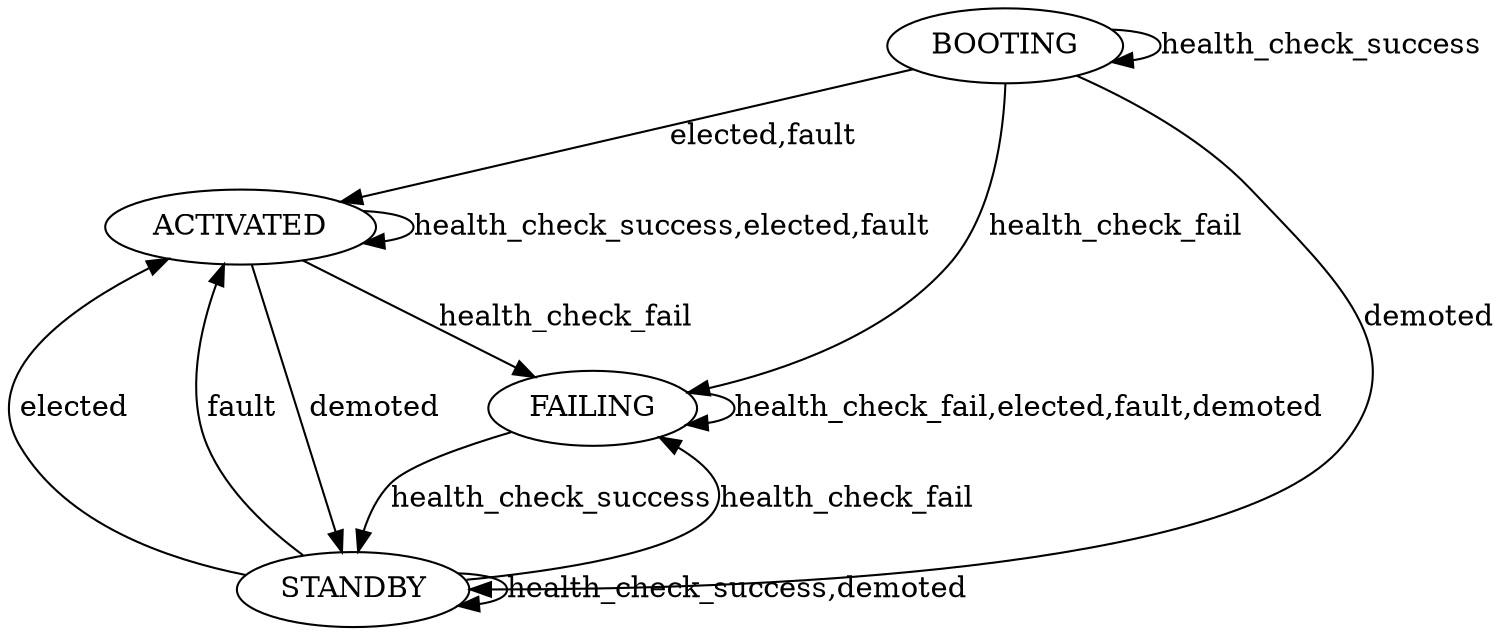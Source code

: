 digraph fsm {
    "BOOTING" -> "ACTIVATED" [ label = "elected,fault" ];
    "BOOTING" -> "FAILING" [ label = "health_check_fail" ];
    "BOOTING" -> "BOOTING" [ label = "health_check_success" ];
    "BOOTING" -> "STANDBY" [ label = "demoted" ];
    "ACTIVATED" -> "ACTIVATED" [ label = "health_check_success,elected,fault" ];
    "FAILING" -> "FAILING" [ label = "health_check_fail,elected,fault,demoted" ];
    "STANDBY" -> "STANDBY" [ label = "health_check_success,demoted" ];
    "STANDBY" -> "ACTIVATED" [ label = "elected" ];
    "ACTIVATED" -> "STANDBY" [ label = "demoted" ];
    "FAILING" -> "STANDBY" [ label = "health_check_success" ];
    "ACTIVATED" -> "FAILING" [ label = "health_check_fail" ];
    "STANDBY" -> "FAILING" [ label = "health_check_fail" ];
    "STANDBY" -> "ACTIVATED" [ label = "fault" ];

    "BOOTING";
    "ACTIVATED";
    "FAILING";
    "STANDBY";
}

